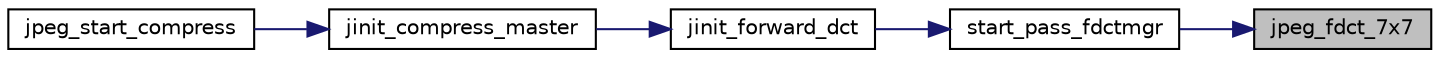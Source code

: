 digraph "jpeg_fdct_7x7"
{
 // LATEX_PDF_SIZE
  bgcolor="transparent";
  edge [fontname="Helvetica",fontsize="10",labelfontname="Helvetica",labelfontsize="10"];
  node [fontname="Helvetica",fontsize="10",shape=record];
  rankdir="RL";
  Node163 [label="jpeg_fdct_7x7",height=0.2,width=0.4,color="black", fillcolor="grey75", style="filled", fontcolor="black",tooltip=" "];
  Node163 -> Node164 [dir="back",color="midnightblue",fontsize="10",style="solid"];
  Node164 [label="start_pass_fdctmgr",height=0.2,width=0.4,color="black",URL="$jcdctmgr_8c.html#a909c98d4298fb13a7deba29ff28529f0",tooltip=" "];
  Node164 -> Node165 [dir="back",color="midnightblue",fontsize="10",style="solid"];
  Node165 [label="jinit_forward_dct",height=0.2,width=0.4,color="black",URL="$jcdctmgr_8c.html#a5ef01444bb5e9364b2e5c5c956209a07",tooltip=" "];
  Node165 -> Node166 [dir="back",color="midnightblue",fontsize="10",style="solid"];
  Node166 [label="jinit_compress_master",height=0.2,width=0.4,color="black",URL="$jcinit_8c.html#a9b434908559c6849283fcac944250b3b",tooltip=" "];
  Node166 -> Node167 [dir="back",color="midnightblue",fontsize="10",style="solid"];
  Node167 [label="jpeg_start_compress",height=0.2,width=0.4,color="black",URL="$jcapistd_8c.html#aacff7627af44bc9457601ba15577162d",tooltip=" "];
}
